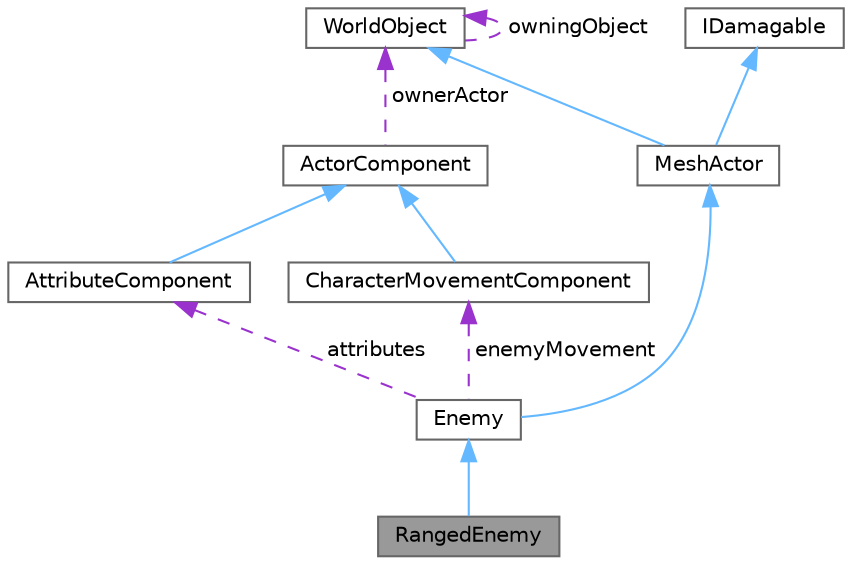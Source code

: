 digraph "RangedEnemy"
{
 // LATEX_PDF_SIZE
  bgcolor="transparent";
  edge [fontname=Helvetica,fontsize=10,labelfontname=Helvetica,labelfontsize=10];
  node [fontname=Helvetica,fontsize=10,shape=box,height=0.2,width=0.4];
  Node1 [label="RangedEnemy",height=0.2,width=0.4,color="gray40", fillcolor="grey60", style="filled", fontcolor="black",tooltip="Ranged enemy implementation, tries to keep distance and shoots from afar"];
  Node2 -> Node1 [dir="back",color="steelblue1",style="solid"];
  Node2 [label="Enemy",height=0.2,width=0.4,color="gray40", fillcolor="white", style="filled",URL="$class_enemy.html",tooltip="A base class for all enemies, implemented as a melee enemy"];
  Node3 -> Node2 [dir="back",color="steelblue1",style="solid"];
  Node3 [label="MeshActor",height=0.2,width=0.4,color="gray40", fillcolor="white", style="filled",URL="$class_mesh_actor.html",tooltip="An object that has a mesh"];
  Node4 -> Node3 [dir="back",color="steelblue1",style="solid"];
  Node4 [label="WorldObject",height=0.2,width=0.4,color="gray40", fillcolor="white", style="filled",URL="$class_world_object.html",tooltip=" "];
  Node4 -> Node4 [dir="back",color="darkorchid3",style="dashed",label=" owningObject" ];
  Node5 -> Node3 [dir="back",color="steelblue1",style="solid"];
  Node5 [label="IDamagable",height=0.2,width=0.4,color="gray40", fillcolor="white", style="filled",URL="$class_i_damagable.html",tooltip="Interface to be added, when we want the specific class to be able to take damage"];
  Node6 -> Node2 [dir="back",color="darkorchid3",style="dashed",label=" attributes" ];
  Node6 [label="AttributeComponent",height=0.2,width=0.4,color="gray40", fillcolor="white", style="filled",URL="$class_attribute_component.html",tooltip=" "];
  Node7 -> Node6 [dir="back",color="steelblue1",style="solid"];
  Node7 [label="ActorComponent",height=0.2,width=0.4,color="gray40", fillcolor="white", style="filled",URL="$class_actor_component.html",tooltip="Base class to be derived for actor components"];
  Node4 -> Node7 [dir="back",color="darkorchid3",style="dashed",label=" ownerActor" ];
  Node8 -> Node2 [dir="back",color="darkorchid3",style="dashed",label=" enemyMovement" ];
  Node8 [label="CharacterMovementComponent",height=0.2,width=0.4,color="gray40", fillcolor="white", style="filled",URL="$class_character_movement_component.html",tooltip="A component that handles moving the character"];
  Node7 -> Node8 [dir="back",color="steelblue1",style="solid"];
}
